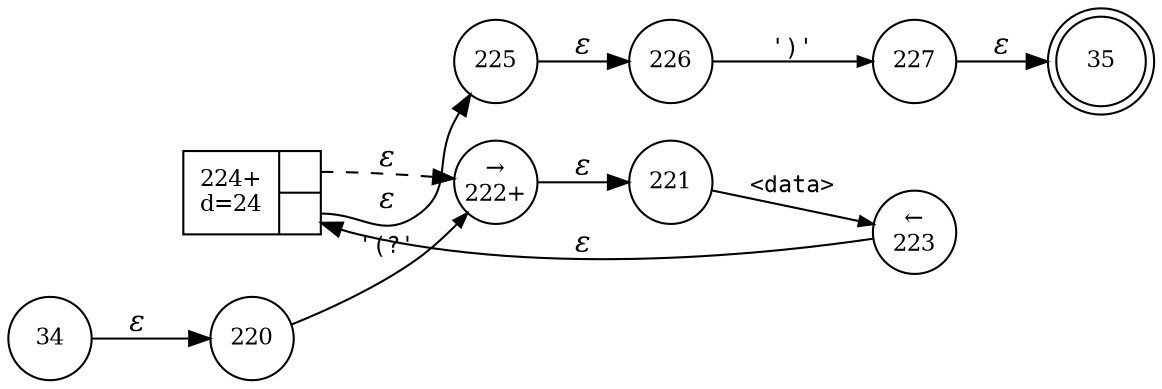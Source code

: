 digraph ATN {
rankdir=LR;
s35[fontsize=11, label="35", shape=doublecircle, fixedsize=true, width=.6];
s224[fontsize=11,label="{224+\nd=24|{<p0>|<p1>}}", shape=record, fixedsize=false, peripheries=1];
s225[fontsize=11,label="225", shape=circle, fixedsize=true, width=.55, peripheries=1];
s34[fontsize=11,label="34", shape=circle, fixedsize=true, width=.55, peripheries=1];
s226[fontsize=11,label="226", shape=circle, fixedsize=true, width=.55, peripheries=1];
s227[fontsize=11,label="227", shape=circle, fixedsize=true, width=.55, peripheries=1];
s220[fontsize=11,label="220", shape=circle, fixedsize=true, width=.55, peripheries=1];
s221[fontsize=11,label="221", shape=circle, fixedsize=true, width=.55, peripheries=1];
s222[fontsize=11,label="&rarr;\n222+", shape=circle, fixedsize=true, width=.55, peripheries=1];
s223[fontsize=11,label="&larr;\n223", shape=circle, fixedsize=true, width=.55, peripheries=1];
s34 -> s220 [fontname="Times-Italic", label="&epsilon;"];
s220 -> s222 [fontsize=11, fontname="Courier", arrowsize=.7, label = "'(?'", arrowhead = normal];
s222 -> s221 [fontname="Times-Italic", label="&epsilon;"];
s221 -> s223 [fontsize=11, fontname="Courier", arrowsize=.7, label = "<data>", arrowhead = normal];
s223 -> s224 [fontname="Times-Italic", label="&epsilon;"];
s224:p0 -> s222 [fontname="Times-Italic", label="&epsilon;", style="dashed"];
s224:p1 -> s225 [fontname="Times-Italic", label="&epsilon;"];
s225 -> s226 [fontname="Times-Italic", label="&epsilon;"];
s226 -> s227 [fontsize=11, fontname="Courier", arrowsize=.7, label = "')'", arrowhead = normal];
s227 -> s35 [fontname="Times-Italic", label="&epsilon;"];
}
